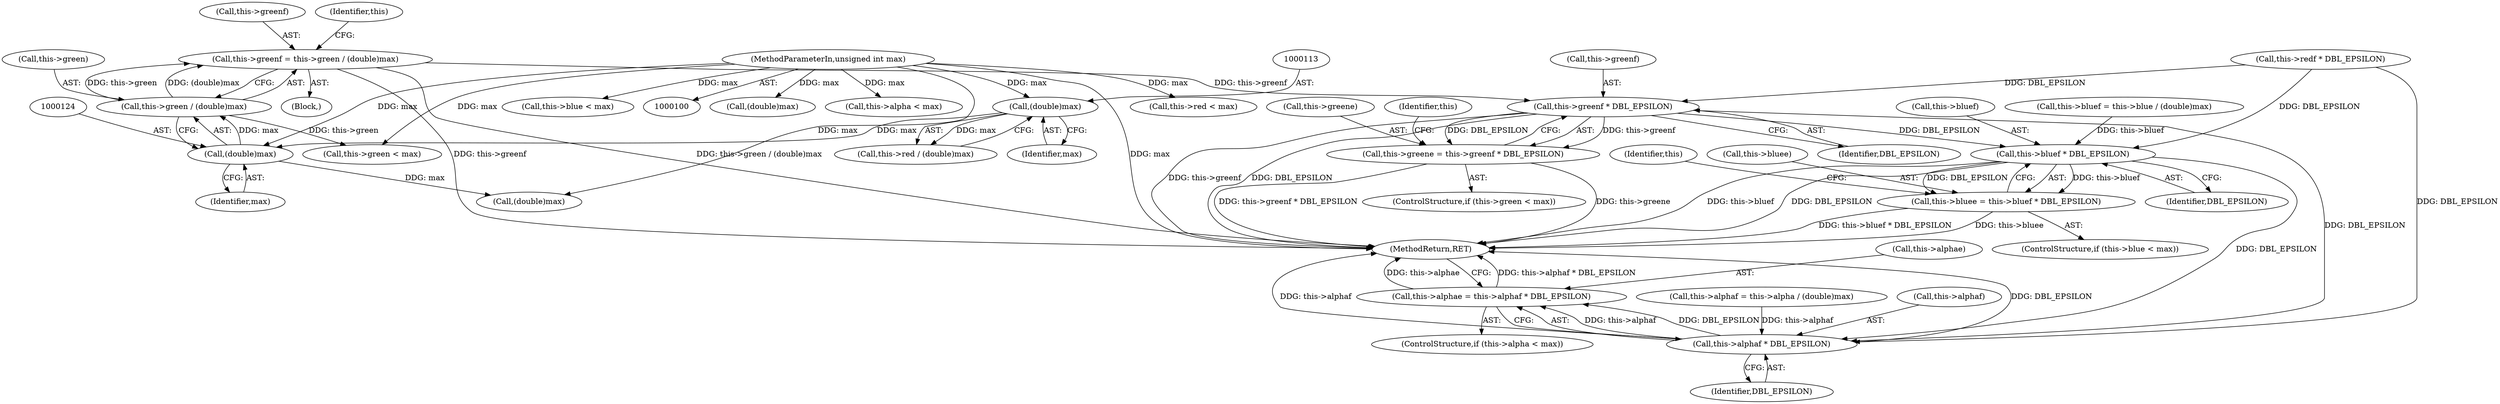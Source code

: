 digraph "1_Android_9d4853418ab2f754c2b63e091c29c5529b8b86ca_52@pointer" {
"1000115" [label="(Call,this->greenf = this->green / (double)max)"];
"1000119" [label="(Call,this->green / (double)max)"];
"1000123" [label="(Call,(double)max)"];
"1000112" [label="(Call,(double)max)"];
"1000102" [label="(MethodParameterIn,unsigned int max)"];
"1000179" [label="(Call,this->greenf * DBL_EPSILON)"];
"1000175" [label="(Call,this->greene = this->greenf * DBL_EPSILON)"];
"1000200" [label="(Call,this->bluef * DBL_EPSILON)"];
"1000196" [label="(Call,this->bluee = this->bluef * DBL_EPSILON)"];
"1000221" [label="(Call,this->alphaf * DBL_EPSILON)"];
"1000217" [label="(Call,this->alphae = this->alphaf * DBL_EPSILON)"];
"1000125" [label="(Identifier,max)"];
"1000218" [label="(Call,this->alphae)"];
"1000116" [label="(Call,this->greenf)"];
"1000170" [label="(Call,this->green < max)"];
"1000102" [label="(MethodParameterIn,unsigned int max)"];
"1000128" [label="(Identifier,this)"];
"1000190" [label="(ControlStructure,if (this->blue < max))"];
"1000112" [label="(Call,(double)max)"];
"1000211" [label="(ControlStructure,if (this->alpha < max))"];
"1000179" [label="(Call,this->greenf * DBL_EPSILON)"];
"1000103" [label="(Block,)"];
"1000145" [label="(Call,(double)max)"];
"1000169" [label="(ControlStructure,if (this->green < max))"];
"1000119" [label="(Call,this->green / (double)max)"];
"1000217" [label="(Call,this->alphae = this->alphaf * DBL_EPSILON)"];
"1000183" [label="(Identifier,DBL_EPSILON)"];
"1000212" [label="(Call,this->alpha < max)"];
"1000204" [label="(Identifier,DBL_EPSILON)"];
"1000137" [label="(Call,this->alphaf = this->alpha / (double)max)"];
"1000114" [label="(Identifier,max)"];
"1000176" [label="(Call,this->greene)"];
"1000149" [label="(Call,this->red < max)"];
"1000201" [label="(Call,this->bluef)"];
"1000197" [label="(Call,this->bluee)"];
"1000175" [label="(Call,this->greene = this->greenf * DBL_EPSILON)"];
"1000196" [label="(Call,this->bluee = this->bluef * DBL_EPSILON)"];
"1000222" [label="(Call,this->alphaf)"];
"1000158" [label="(Call,this->redf * DBL_EPSILON)"];
"1000225" [label="(Identifier,DBL_EPSILON)"];
"1000221" [label="(Call,this->alphaf * DBL_EPSILON)"];
"1000191" [label="(Call,this->blue < max)"];
"1000200" [label="(Call,this->bluef * DBL_EPSILON)"];
"1000214" [label="(Identifier,this)"];
"1000120" [label="(Call,this->green)"];
"1000108" [label="(Call,this->red / (double)max)"];
"1000123" [label="(Call,(double)max)"];
"1000180" [label="(Call,this->greenf)"];
"1000232" [label="(MethodReturn,RET)"];
"1000134" [label="(Call,(double)max)"];
"1000193" [label="(Identifier,this)"];
"1000115" [label="(Call,this->greenf = this->green / (double)max)"];
"1000126" [label="(Call,this->bluef = this->blue / (double)max)"];
"1000115" -> "1000103"  [label="AST: "];
"1000115" -> "1000119"  [label="CFG: "];
"1000116" -> "1000115"  [label="AST: "];
"1000119" -> "1000115"  [label="AST: "];
"1000128" -> "1000115"  [label="CFG: "];
"1000115" -> "1000232"  [label="DDG: this->green / (double)max"];
"1000115" -> "1000232"  [label="DDG: this->greenf"];
"1000119" -> "1000115"  [label="DDG: this->green"];
"1000119" -> "1000115"  [label="DDG: (double)max"];
"1000115" -> "1000179"  [label="DDG: this->greenf"];
"1000119" -> "1000123"  [label="CFG: "];
"1000120" -> "1000119"  [label="AST: "];
"1000123" -> "1000119"  [label="AST: "];
"1000123" -> "1000119"  [label="DDG: max"];
"1000119" -> "1000170"  [label="DDG: this->green"];
"1000123" -> "1000125"  [label="CFG: "];
"1000124" -> "1000123"  [label="AST: "];
"1000125" -> "1000123"  [label="AST: "];
"1000112" -> "1000123"  [label="DDG: max"];
"1000102" -> "1000123"  [label="DDG: max"];
"1000123" -> "1000134"  [label="DDG: max"];
"1000112" -> "1000108"  [label="AST: "];
"1000112" -> "1000114"  [label="CFG: "];
"1000113" -> "1000112"  [label="AST: "];
"1000114" -> "1000112"  [label="AST: "];
"1000108" -> "1000112"  [label="CFG: "];
"1000112" -> "1000108"  [label="DDG: max"];
"1000102" -> "1000112"  [label="DDG: max"];
"1000102" -> "1000100"  [label="AST: "];
"1000102" -> "1000232"  [label="DDG: max"];
"1000102" -> "1000134"  [label="DDG: max"];
"1000102" -> "1000145"  [label="DDG: max"];
"1000102" -> "1000149"  [label="DDG: max"];
"1000102" -> "1000170"  [label="DDG: max"];
"1000102" -> "1000191"  [label="DDG: max"];
"1000102" -> "1000212"  [label="DDG: max"];
"1000179" -> "1000175"  [label="AST: "];
"1000179" -> "1000183"  [label="CFG: "];
"1000180" -> "1000179"  [label="AST: "];
"1000183" -> "1000179"  [label="AST: "];
"1000175" -> "1000179"  [label="CFG: "];
"1000179" -> "1000232"  [label="DDG: this->greenf"];
"1000179" -> "1000232"  [label="DDG: DBL_EPSILON"];
"1000179" -> "1000175"  [label="DDG: this->greenf"];
"1000179" -> "1000175"  [label="DDG: DBL_EPSILON"];
"1000158" -> "1000179"  [label="DDG: DBL_EPSILON"];
"1000179" -> "1000200"  [label="DDG: DBL_EPSILON"];
"1000179" -> "1000221"  [label="DDG: DBL_EPSILON"];
"1000175" -> "1000169"  [label="AST: "];
"1000176" -> "1000175"  [label="AST: "];
"1000193" -> "1000175"  [label="CFG: "];
"1000175" -> "1000232"  [label="DDG: this->greenf * DBL_EPSILON"];
"1000175" -> "1000232"  [label="DDG: this->greene"];
"1000200" -> "1000196"  [label="AST: "];
"1000200" -> "1000204"  [label="CFG: "];
"1000201" -> "1000200"  [label="AST: "];
"1000204" -> "1000200"  [label="AST: "];
"1000196" -> "1000200"  [label="CFG: "];
"1000200" -> "1000232"  [label="DDG: this->bluef"];
"1000200" -> "1000232"  [label="DDG: DBL_EPSILON"];
"1000200" -> "1000196"  [label="DDG: this->bluef"];
"1000200" -> "1000196"  [label="DDG: DBL_EPSILON"];
"1000126" -> "1000200"  [label="DDG: this->bluef"];
"1000158" -> "1000200"  [label="DDG: DBL_EPSILON"];
"1000200" -> "1000221"  [label="DDG: DBL_EPSILON"];
"1000196" -> "1000190"  [label="AST: "];
"1000197" -> "1000196"  [label="AST: "];
"1000214" -> "1000196"  [label="CFG: "];
"1000196" -> "1000232"  [label="DDG: this->bluee"];
"1000196" -> "1000232"  [label="DDG: this->bluef * DBL_EPSILON"];
"1000221" -> "1000217"  [label="AST: "];
"1000221" -> "1000225"  [label="CFG: "];
"1000222" -> "1000221"  [label="AST: "];
"1000225" -> "1000221"  [label="AST: "];
"1000217" -> "1000221"  [label="CFG: "];
"1000221" -> "1000232"  [label="DDG: DBL_EPSILON"];
"1000221" -> "1000232"  [label="DDG: this->alphaf"];
"1000221" -> "1000217"  [label="DDG: this->alphaf"];
"1000221" -> "1000217"  [label="DDG: DBL_EPSILON"];
"1000137" -> "1000221"  [label="DDG: this->alphaf"];
"1000158" -> "1000221"  [label="DDG: DBL_EPSILON"];
"1000217" -> "1000211"  [label="AST: "];
"1000218" -> "1000217"  [label="AST: "];
"1000232" -> "1000217"  [label="CFG: "];
"1000217" -> "1000232"  [label="DDG: this->alphaf * DBL_EPSILON"];
"1000217" -> "1000232"  [label="DDG: this->alphae"];
}
